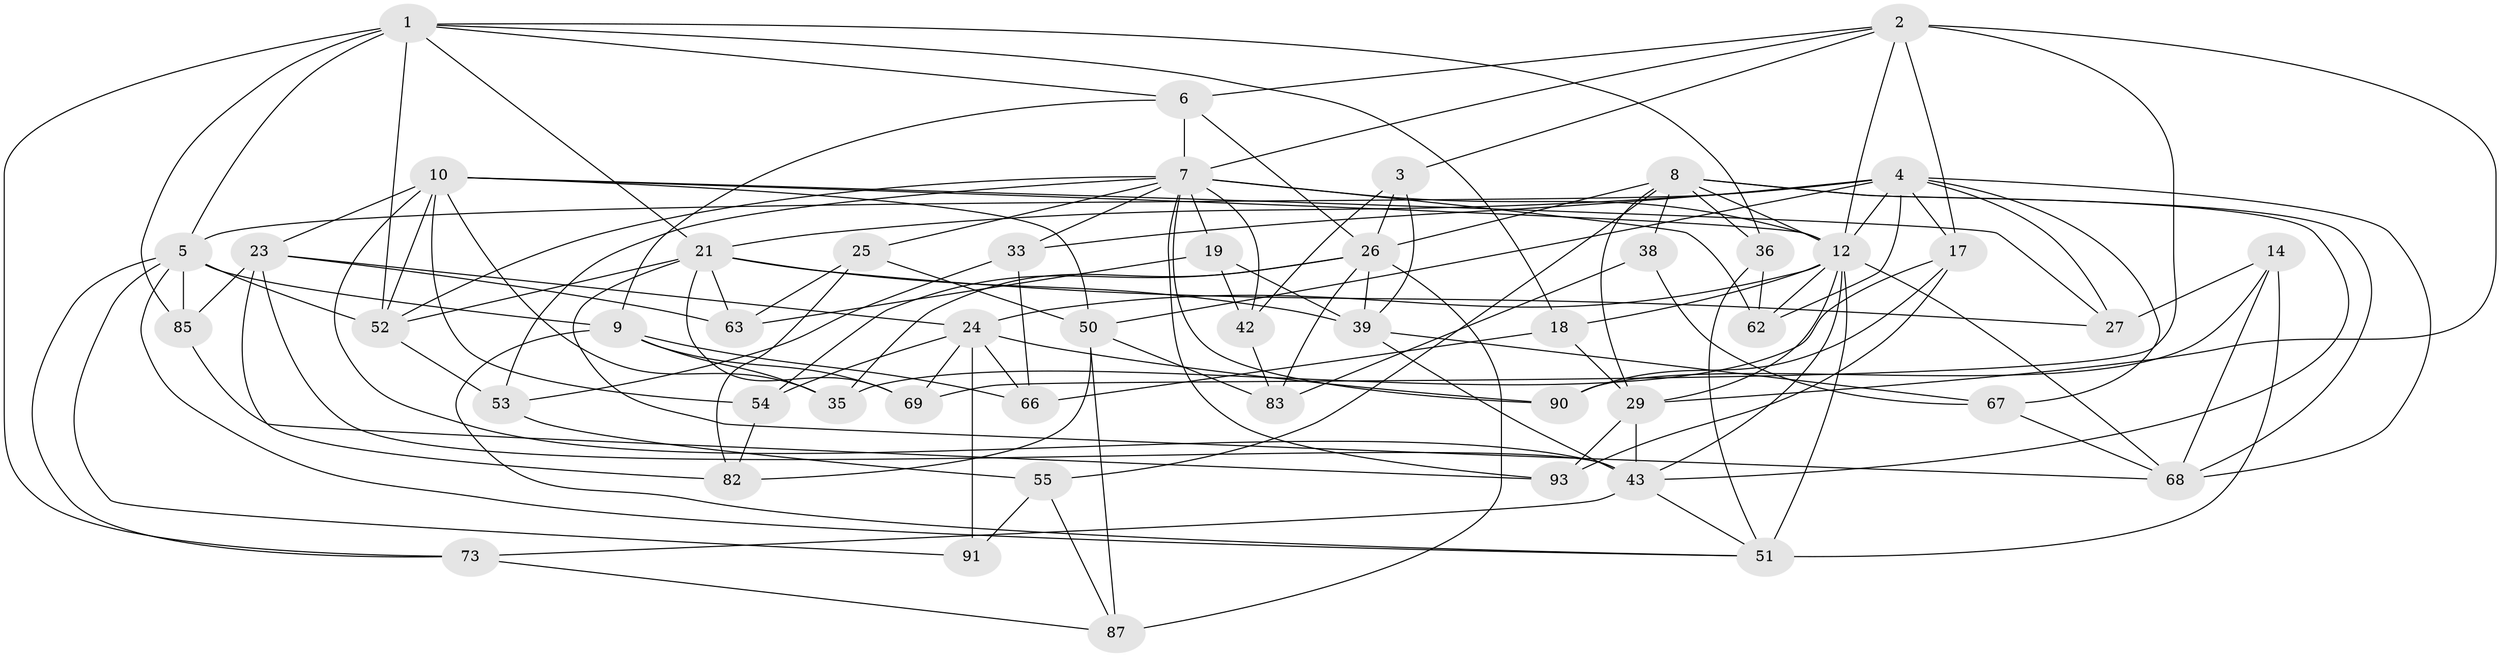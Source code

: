 // original degree distribution, {4: 1.0}
// Generated by graph-tools (version 1.1) at 2025/16/03/09/25 04:16:19]
// undirected, 49 vertices, 134 edges
graph export_dot {
graph [start="1"]
  node [color=gray90,style=filled];
  1 [super="+47+65+30"];
  2 [super="+13+77+81"];
  3;
  4 [super="+98+22+58"];
  5 [super="+40+86"];
  6 [super="+31"];
  7 [super="+48+15+56+32"];
  8 [super="+11+89"];
  9 [super="+84"];
  10 [super="+41+61"];
  12 [super="+28+45"];
  14;
  17 [super="+74"];
  18 [super="+44"];
  19;
  21 [super="+60+37"];
  23 [super="+49"];
  24 [super="+72+34"];
  25;
  26 [super="+76+70"];
  27;
  29 [super="+75"];
  33;
  35;
  36;
  38;
  39 [super="+97"];
  42;
  43 [super="+46"];
  50 [super="+94"];
  51 [super="+80"];
  52 [super="+88"];
  53;
  54;
  55;
  62;
  63;
  66;
  67;
  68 [super="+78"];
  69;
  73;
  82;
  83;
  85 [super="+92"];
  87;
  90;
  91;
  93;
  1 -- 18 [weight=3];
  1 -- 85 [weight=3];
  1 -- 21;
  1 -- 6;
  1 -- 36;
  1 -- 73;
  1 -- 52;
  1 -- 5;
  2 -- 17 [weight=2];
  2 -- 69;
  2 -- 7;
  2 -- 12;
  2 -- 3;
  2 -- 29;
  2 -- 6;
  3 -- 42;
  3 -- 26;
  3 -- 39;
  4 -- 50;
  4 -- 17;
  4 -- 27;
  4 -- 33;
  4 -- 21;
  4 -- 68;
  4 -- 62;
  4 -- 67;
  4 -- 12;
  4 -- 5;
  5 -- 73;
  5 -- 91;
  5 -- 85;
  5 -- 51;
  5 -- 9;
  5 -- 52;
  6 -- 7 [weight=2];
  6 -- 9;
  6 -- 26;
  7 -- 33;
  7 -- 42;
  7 -- 19;
  7 -- 52;
  7 -- 53;
  7 -- 93;
  7 -- 25;
  7 -- 90;
  7 -- 12 [weight=2];
  7 -- 62;
  8 -- 36;
  8 -- 68;
  8 -- 38 [weight=2];
  8 -- 26;
  8 -- 55;
  8 -- 12 [weight=2];
  8 -- 43;
  8 -- 29;
  9 -- 69;
  9 -- 35;
  9 -- 66;
  9 -- 51;
  10 -- 54;
  10 -- 43;
  10 -- 27;
  10 -- 50;
  10 -- 35;
  10 -- 12;
  10 -- 23;
  10 -- 52;
  12 -- 62;
  12 -- 51;
  12 -- 18;
  12 -- 43;
  12 -- 68;
  12 -- 29;
  12 -- 24;
  14 -- 27;
  14 -- 51;
  14 -- 90;
  14 -- 68;
  17 -- 35;
  17 -- 90;
  17 -- 93;
  18 -- 66;
  18 -- 29;
  19 -- 42;
  19 -- 63;
  19 -- 39;
  21 -- 69;
  21 -- 63;
  21 -- 52;
  21 -- 27;
  21 -- 68;
  21 -- 39;
  23 -- 43;
  23 -- 82;
  23 -- 63;
  23 -- 24;
  23 -- 85;
  24 -- 91 [weight=2];
  24 -- 66;
  24 -- 54;
  24 -- 69;
  24 -- 90;
  25 -- 82;
  25 -- 63;
  25 -- 50;
  26 -- 83;
  26 -- 35;
  26 -- 87;
  26 -- 54;
  26 -- 39;
  29 -- 93;
  29 -- 43;
  33 -- 66;
  33 -- 53;
  36 -- 62;
  36 -- 51;
  38 -- 67;
  38 -- 83;
  39 -- 67;
  39 -- 43;
  42 -- 83;
  43 -- 51;
  43 -- 73;
  50 -- 82;
  50 -- 83;
  50 -- 87;
  52 -- 53;
  53 -- 55;
  54 -- 82;
  55 -- 91;
  55 -- 87;
  67 -- 68;
  73 -- 87;
  85 -- 93;
}
